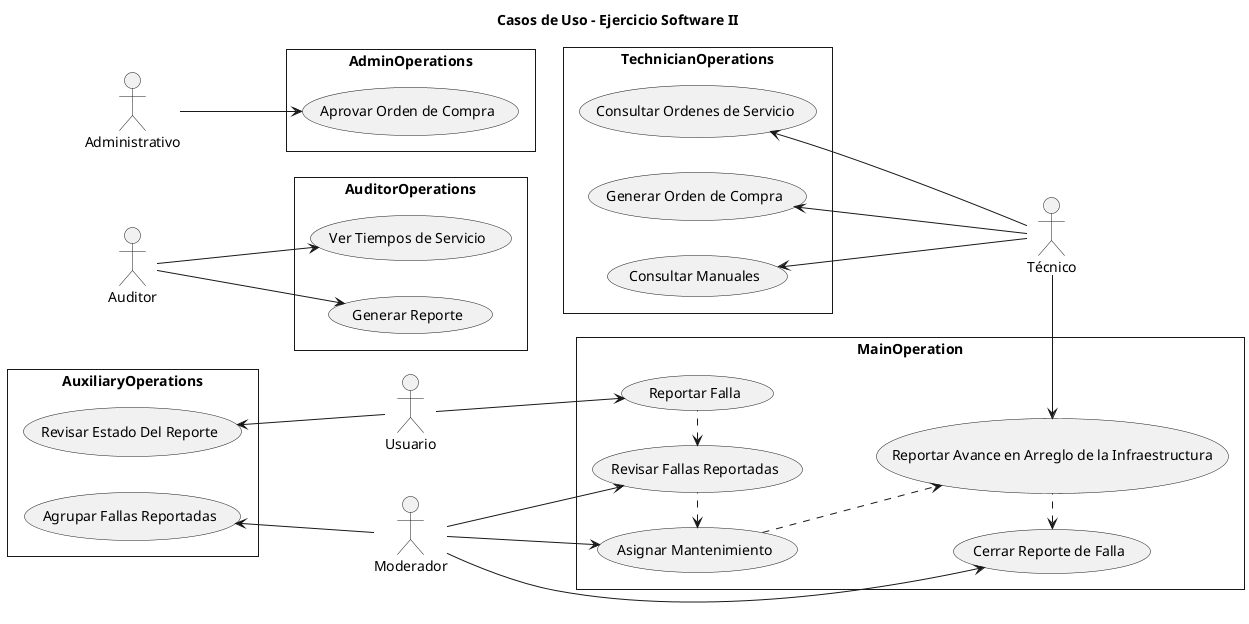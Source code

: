 @startuml yumlyUseCases

    title Casos de Uso - Ejercicio Software II

    skinparam Style strictuml 
    skinparam SequenceMessageAlignment center

    left to right direction
    skinparam monochrome true
    skinparam roundcorner 20

    ' Definitions
        ' Actors
        Actor :Usuario: as U
        Actor :Moderador: as M
        Actor :Técnico: as T
        Actor :Auditor: as A
        Actor :Administrativo: as Adm

        ' Use Cases
        rectangle MainOperation {
            usecase (Reportar Falla) as (RF)
            usecase (Revisar Fallas Reportadas) as (RFR)
            usecase (Asignar Mantenimiento) as (AM)
            usecase (Reportar Avance en Arreglo de la Infraestructura) as (RAAI)
            usecase (Cerrar Reporte de Falla) as (CRF)
        } 

        rectangle AuxiliaryOperations {
            usecase (Agrupar Fallas Reportadas) as (AFR)
            usecase (Revisar Estado Del Reporte) as (REdR)
        }

        rectangle TechnicianOperations {
            usecase (Consultar Manuales) as (CM)
            usecase (Consultar Ordenes de Servicio) as (COS)
            usecase (Generar Orden de Compra) as (GOC)
        }

        rectangle AuditorOperations {
            usecase (Ver Tiempos de Servicio) as (VTS)
            usecase (Generar Reporte)  as (GR)
        }
        
        rectangle AdminOperations {
            usecase (Aprovar Orden de Compra) as (AOC)
        }

    ' Relationships
        ' Actor Relationships

        ' Main Operaion Relationships
            ' Actors
            U --> RF
            M --> RFR
            M --> AM
            T -left-> RAAI
            M --> CRF

            ' Flow
            RF .left.> RFR
            RFR .left.> AM
            AM ..> RAAI
            RAAI .left.> CRF

        ' Auxiliary Operations
        M -up-> AFR
        U -up-> REdR

        ' Auditor Operations
        A --> VTS 
        A --> GR

        ' Technician Operations
        T -up-> CM
        T -up-> GOC
        T -up-> COS

        ' Admin Operations
        Adm --> AOC



@enduml